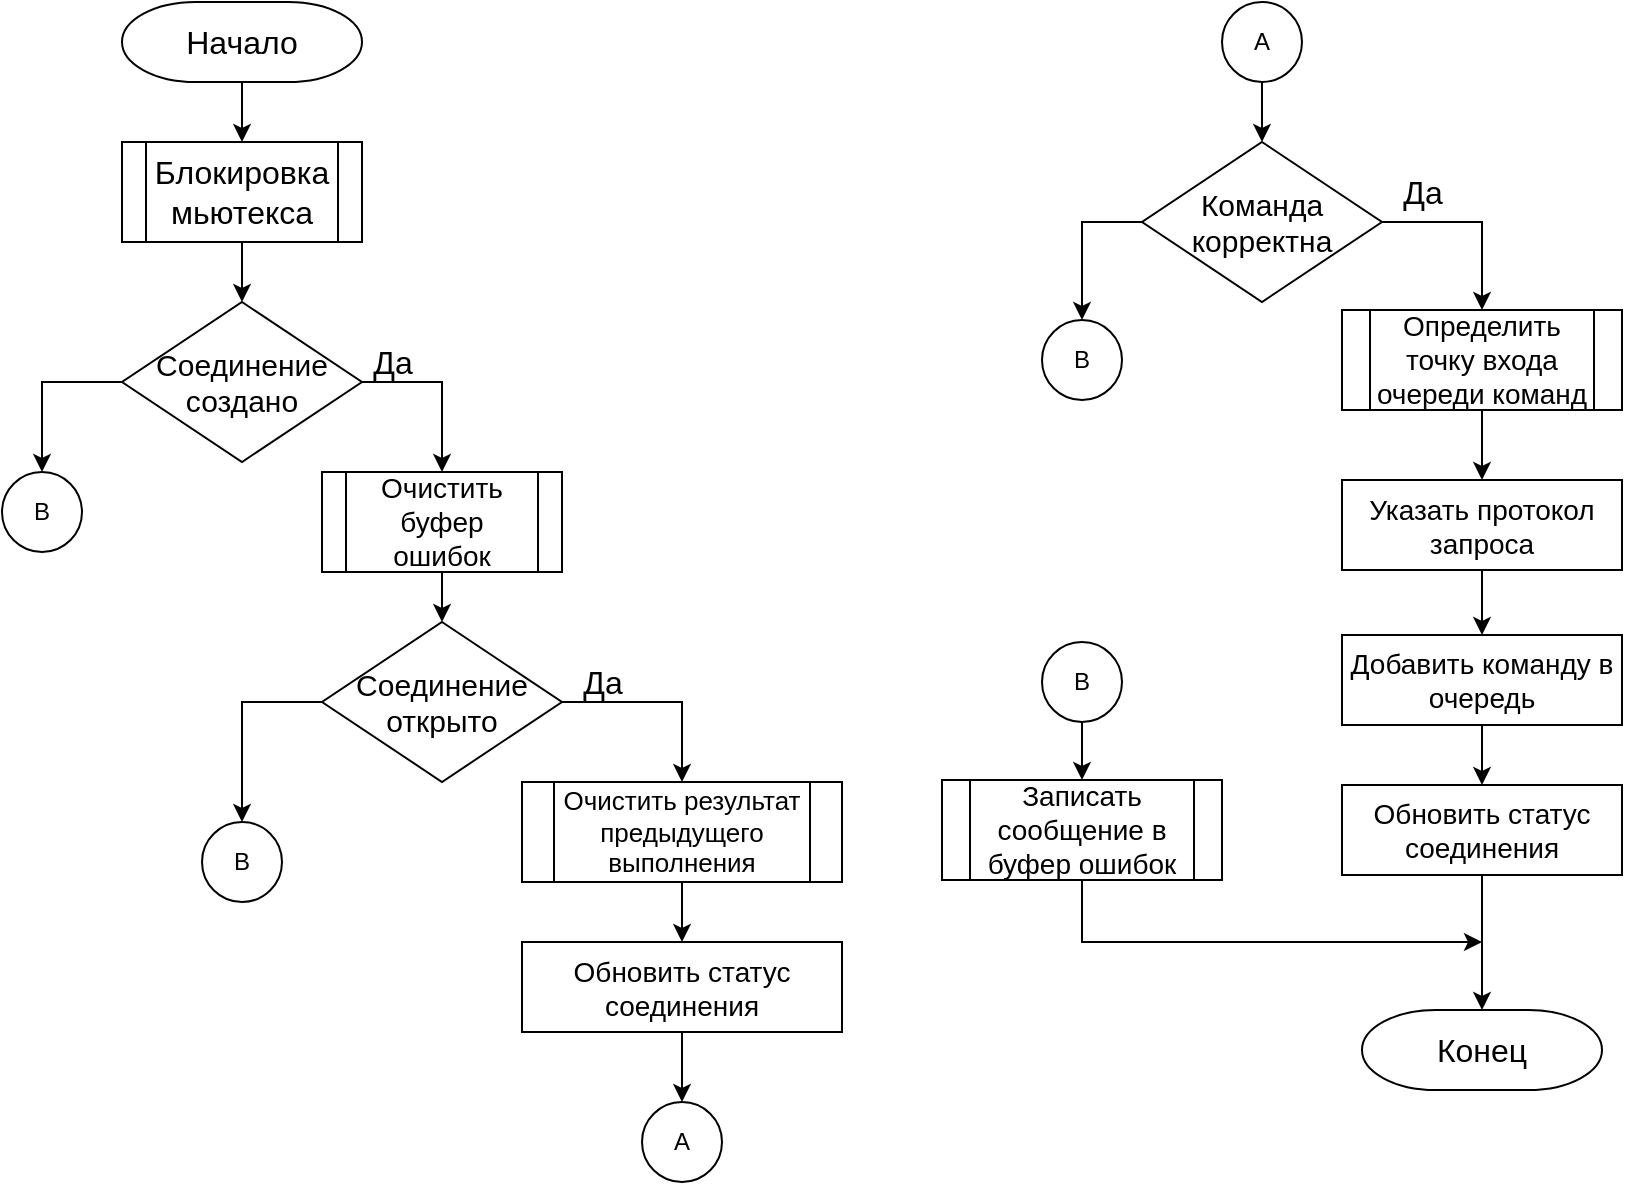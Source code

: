<mxfile version="13.9.9" type="device"><diagram id="a2he11h2Zu4jGaoNK2Ix" name="Страница 1"><mxGraphModel dx="1463" dy="834" grid="1" gridSize="10" guides="1" tooltips="1" connect="1" arrows="1" fold="1" page="1" pageScale="1" pageWidth="827" pageHeight="1169" math="0" shadow="0"><root><mxCell id="0"/><mxCell id="1" parent="0"/><mxCell id="LemFToxEVEiaFvEiyyyv-5" style="edgeStyle=orthogonalEdgeStyle;rounded=0;orthogonalLoop=1;jettySize=auto;html=1;exitX=0.5;exitY=1;exitDx=0;exitDy=0;exitPerimeter=0;entryX=0.5;entryY=0;entryDx=0;entryDy=0;" parent="1" source="LemFToxEVEiaFvEiyyyv-1" target="LemFToxEVEiaFvEiyyyv-4" edge="1"><mxGeometry relative="1" as="geometry"/></mxCell><mxCell id="LemFToxEVEiaFvEiyyyv-1" value="&lt;font style=&quot;font-size: 16px&quot;&gt;Начало&lt;/font&gt;" style="strokeWidth=1;html=1;shape=mxgraph.flowchart.terminator;whiteSpace=wrap;" parent="1" vertex="1"><mxGeometry x="160" y="40" width="120" height="40" as="geometry"/></mxCell><mxCell id="LemFToxEVEiaFvEiyyyv-7" style="edgeStyle=orthogonalEdgeStyle;rounded=0;orthogonalLoop=1;jettySize=auto;html=1;exitX=0.5;exitY=1;exitDx=0;exitDy=0;entryX=0.5;entryY=0;entryDx=0;entryDy=0;entryPerimeter=0;" parent="1" source="LemFToxEVEiaFvEiyyyv-4" target="LemFToxEVEiaFvEiyyyv-6" edge="1"><mxGeometry relative="1" as="geometry"/></mxCell><mxCell id="LemFToxEVEiaFvEiyyyv-4" value="&lt;font style=&quot;font-size: 16px&quot;&gt;Блокировка мьютекса&lt;/font&gt;" style="shape=process;whiteSpace=wrap;html=1;backgroundOutline=1;rounded=0;strokeWidth=1;" parent="1" vertex="1"><mxGeometry x="160" y="110" width="120" height="50" as="geometry"/></mxCell><mxCell id="LemFToxEVEiaFvEiyyyv-10" style="edgeStyle=orthogonalEdgeStyle;rounded=0;orthogonalLoop=1;jettySize=auto;html=1;exitX=0;exitY=0.5;exitDx=0;exitDy=0;exitPerimeter=0;entryX=0.5;entryY=0;entryDx=0;entryDy=0;" parent="1" source="LemFToxEVEiaFvEiyyyv-6" target="LemFToxEVEiaFvEiyyyv-9" edge="1"><mxGeometry relative="1" as="geometry"/></mxCell><mxCell id="LemFToxEVEiaFvEiyyyv-12" style="edgeStyle=orthogonalEdgeStyle;rounded=0;orthogonalLoop=1;jettySize=auto;html=1;exitX=1;exitY=0.5;exitDx=0;exitDy=0;exitPerimeter=0;entryX=0.5;entryY=0;entryDx=0;entryDy=0;" parent="1" source="LemFToxEVEiaFvEiyyyv-6" target="LemFToxEVEiaFvEiyyyv-11" edge="1"><mxGeometry relative="1" as="geometry"/></mxCell><mxCell id="LemFToxEVEiaFvEiyyyv-6" value="&lt;font style=&quot;font-size: 15px&quot;&gt;Соединение &lt;br&gt;создано&lt;/font&gt;" style="strokeWidth=1;html=1;shape=mxgraph.flowchart.decision;whiteSpace=wrap;rounded=0;" parent="1" vertex="1"><mxGeometry x="160" y="190" width="120" height="80" as="geometry"/></mxCell><mxCell id="LemFToxEVEiaFvEiyyyv-9" value="B" style="ellipse;whiteSpace=wrap;html=1;aspect=fixed;rounded=0;strokeWidth=1;" parent="1" vertex="1"><mxGeometry x="100" y="275" width="40" height="40" as="geometry"/></mxCell><mxCell id="LemFToxEVEiaFvEiyyyv-15" style="edgeStyle=orthogonalEdgeStyle;rounded=0;orthogonalLoop=1;jettySize=auto;html=1;exitX=0.5;exitY=1;exitDx=0;exitDy=0;entryX=0.5;entryY=0;entryDx=0;entryDy=0;entryPerimeter=0;" parent="1" source="LemFToxEVEiaFvEiyyyv-11" target="LemFToxEVEiaFvEiyyyv-14" edge="1"><mxGeometry relative="1" as="geometry"/></mxCell><mxCell id="LemFToxEVEiaFvEiyyyv-11" value="&lt;font style=&quot;font-size: 14px&quot;&gt;Очистить буфер ошибок&lt;/font&gt;" style="shape=process;whiteSpace=wrap;html=1;backgroundOutline=1;rounded=0;strokeWidth=1;" parent="1" vertex="1"><mxGeometry x="260" y="275" width="120" height="50" as="geometry"/></mxCell><mxCell id="LemFToxEVEiaFvEiyyyv-13" value="&lt;font style=&quot;font-size: 16px&quot;&gt;Да&lt;/font&gt;" style="text;html=1;align=center;verticalAlign=middle;resizable=0;points=[];autosize=1;" parent="1" vertex="1"><mxGeometry x="275" y="210" width="40" height="20" as="geometry"/></mxCell><mxCell id="LemFToxEVEiaFvEiyyyv-26" style="edgeStyle=orthogonalEdgeStyle;rounded=0;orthogonalLoop=1;jettySize=auto;html=1;exitX=0;exitY=0.5;exitDx=0;exitDy=0;exitPerimeter=0;entryX=0.5;entryY=0;entryDx=0;entryDy=0;" parent="1" source="LemFToxEVEiaFvEiyyyv-14" target="LemFToxEVEiaFvEiyyyv-25" edge="1"><mxGeometry relative="1" as="geometry"/></mxCell><mxCell id="s7dE0I-20HVkc_vtpToa-1" style="edgeStyle=orthogonalEdgeStyle;rounded=0;orthogonalLoop=1;jettySize=auto;html=1;exitX=1;exitY=0.5;exitDx=0;exitDy=0;exitPerimeter=0;entryX=0.5;entryY=0;entryDx=0;entryDy=0;" parent="1" source="LemFToxEVEiaFvEiyyyv-14" target="LemFToxEVEiaFvEiyyyv-31" edge="1"><mxGeometry relative="1" as="geometry"/></mxCell><mxCell id="LemFToxEVEiaFvEiyyyv-14" value="&lt;font style=&quot;font-size: 15px&quot;&gt;Соединение &lt;br&gt;открыто&lt;/font&gt;" style="strokeWidth=1;html=1;shape=mxgraph.flowchart.decision;whiteSpace=wrap;rounded=0;" parent="1" vertex="1"><mxGeometry x="260" y="350" width="120" height="80" as="geometry"/></mxCell><mxCell id="LemFToxEVEiaFvEiyyyv-21" value="&lt;font style=&quot;font-size: 16px&quot;&gt;Да&lt;/font&gt;" style="text;html=1;align=center;verticalAlign=middle;resizable=0;points=[];autosize=1;" parent="1" vertex="1"><mxGeometry x="380" y="370" width="40" height="20" as="geometry"/></mxCell><mxCell id="LemFToxEVEiaFvEiyyyv-25" value="B" style="ellipse;whiteSpace=wrap;html=1;aspect=fixed;rounded=0;strokeWidth=1;" parent="1" vertex="1"><mxGeometry x="200" y="450" width="40" height="40" as="geometry"/></mxCell><mxCell id="s7dE0I-20HVkc_vtpToa-3" style="edgeStyle=orthogonalEdgeStyle;rounded=0;orthogonalLoop=1;jettySize=auto;html=1;exitX=0.5;exitY=1;exitDx=0;exitDy=0;entryX=0.5;entryY=0;entryDx=0;entryDy=0;" parent="1" source="LemFToxEVEiaFvEiyyyv-31" target="s7dE0I-20HVkc_vtpToa-2" edge="1"><mxGeometry relative="1" as="geometry"/></mxCell><mxCell id="LemFToxEVEiaFvEiyyyv-31" value="&lt;font style=&quot;font-size: 13px&quot;&gt;Очистить результат предыдущего выполнения&lt;/font&gt;" style="shape=process;whiteSpace=wrap;html=1;backgroundOutline=1;rounded=0;strokeWidth=1;" parent="1" vertex="1"><mxGeometry x="360" y="430" width="160" height="50" as="geometry"/></mxCell><mxCell id="s7dE0I-20HVkc_vtpToa-7" style="edgeStyle=orthogonalEdgeStyle;rounded=0;orthogonalLoop=1;jettySize=auto;html=1;exitX=0.5;exitY=1;exitDx=0;exitDy=0;entryX=0.5;entryY=0;entryDx=0;entryDy=0;entryPerimeter=0;" parent="1" source="LemFToxEVEiaFvEiyyyv-35" target="LemFToxEVEiaFvEiyyyv-37" edge="1"><mxGeometry relative="1" as="geometry"/></mxCell><mxCell id="LemFToxEVEiaFvEiyyyv-35" value="A" style="ellipse;whiteSpace=wrap;html=1;aspect=fixed;rounded=0;strokeWidth=1;" parent="1" vertex="1"><mxGeometry x="710" y="40" width="40" height="40" as="geometry"/></mxCell><mxCell id="LemFToxEVEiaFvEiyyyv-39" style="edgeStyle=orthogonalEdgeStyle;rounded=0;orthogonalLoop=1;jettySize=auto;html=1;exitX=0;exitY=0.5;exitDx=0;exitDy=0;exitPerimeter=0;entryX=0.5;entryY=0;entryDx=0;entryDy=0;" parent="1" source="LemFToxEVEiaFvEiyyyv-37" target="LemFToxEVEiaFvEiyyyv-40" edge="1"><mxGeometry relative="1" as="geometry"><mxPoint x="640" y="350" as="targetPoint"/></mxGeometry></mxCell><mxCell id="LemFToxEVEiaFvEiyyyv-44" style="edgeStyle=orthogonalEdgeStyle;rounded=0;orthogonalLoop=1;jettySize=auto;html=1;exitX=1;exitY=0.5;exitDx=0;exitDy=0;exitPerimeter=0;entryX=0.5;entryY=0;entryDx=0;entryDy=0;" parent="1" source="LemFToxEVEiaFvEiyyyv-37" target="LemFToxEVEiaFvEiyyyv-45" edge="1"><mxGeometry relative="1" as="geometry"><mxPoint x="840" y="360" as="targetPoint"/></mxGeometry></mxCell><mxCell id="LemFToxEVEiaFvEiyyyv-37" value="&lt;span style=&quot;font-size: 15px&quot;&gt;Команда корректна&lt;/span&gt;" style="strokeWidth=1;html=1;shape=mxgraph.flowchart.decision;whiteSpace=wrap;rounded=0;" parent="1" vertex="1"><mxGeometry x="670" y="110" width="120" height="80" as="geometry"/></mxCell><mxCell id="LemFToxEVEiaFvEiyyyv-40" value="B" style="ellipse;whiteSpace=wrap;html=1;aspect=fixed;rounded=0;strokeWidth=1;" parent="1" vertex="1"><mxGeometry x="620" y="199" width="40" height="40" as="geometry"/></mxCell><mxCell id="s7dE0I-20HVkc_vtpToa-9" style="edgeStyle=orthogonalEdgeStyle;rounded=0;orthogonalLoop=1;jettySize=auto;html=1;exitX=0.5;exitY=1;exitDx=0;exitDy=0;entryX=0.5;entryY=0;entryDx=0;entryDy=0;" parent="1" source="LemFToxEVEiaFvEiyyyv-45" target="SIBhmC5fLHOl5e59MXEq-1" edge="1"><mxGeometry relative="1" as="geometry"/></mxCell><mxCell id="LemFToxEVEiaFvEiyyyv-45" value="&lt;font style=&quot;font-size: 14px&quot;&gt;Определить точку входа очереди команд&lt;/font&gt;" style="shape=process;whiteSpace=wrap;html=1;backgroundOutline=1;rounded=0;strokeWidth=1;" parent="1" vertex="1"><mxGeometry x="770" y="194" width="140" height="50" as="geometry"/></mxCell><mxCell id="s7dE0I-20HVkc_vtpToa-10" style="edgeStyle=orthogonalEdgeStyle;rounded=0;orthogonalLoop=1;jettySize=auto;html=1;exitX=0.5;exitY=1;exitDx=0;exitDy=0;entryX=0.5;entryY=0;entryDx=0;entryDy=0;" parent="1" source="SIBhmC5fLHOl5e59MXEq-1" target="SIBhmC5fLHOl5e59MXEq-2" edge="1"><mxGeometry relative="1" as="geometry"/></mxCell><mxCell id="SIBhmC5fLHOl5e59MXEq-1" value="&lt;font style=&quot;font-size: 14px&quot;&gt;Указать протокол запроса&lt;/font&gt;" style="rounded=0;whiteSpace=wrap;html=1;strokeWidth=1;" parent="1" vertex="1"><mxGeometry x="770" y="279" width="140" height="45" as="geometry"/></mxCell><mxCell id="s7dE0I-20HVkc_vtpToa-12" style="edgeStyle=orthogonalEdgeStyle;rounded=0;orthogonalLoop=1;jettySize=auto;html=1;exitX=0.5;exitY=1;exitDx=0;exitDy=0;entryX=0.5;entryY=0;entryDx=0;entryDy=0;" parent="1" source="SIBhmC5fLHOl5e59MXEq-2" target="s7dE0I-20HVkc_vtpToa-11" edge="1"><mxGeometry relative="1" as="geometry"/></mxCell><mxCell id="SIBhmC5fLHOl5e59MXEq-2" value="&lt;font style=&quot;font-size: 14px&quot;&gt;Добавить команду в очередь&lt;/font&gt;" style="rounded=0;whiteSpace=wrap;html=1;strokeWidth=1;" parent="1" vertex="1"><mxGeometry x="770" y="356.5" width="140" height="45" as="geometry"/></mxCell><mxCell id="s7dE0I-20HVkc_vtpToa-5" style="edgeStyle=orthogonalEdgeStyle;rounded=0;orthogonalLoop=1;jettySize=auto;html=1;exitX=0.5;exitY=1;exitDx=0;exitDy=0;entryX=0.5;entryY=0;entryDx=0;entryDy=0;" parent="1" source="s7dE0I-20HVkc_vtpToa-2" target="s7dE0I-20HVkc_vtpToa-4" edge="1"><mxGeometry relative="1" as="geometry"/></mxCell><mxCell id="s7dE0I-20HVkc_vtpToa-2" value="&lt;font style=&quot;font-size: 14px&quot;&gt;Обновить статус соединения&lt;/font&gt;" style="rounded=0;whiteSpace=wrap;html=1;strokeWidth=1;" parent="1" vertex="1"><mxGeometry x="360" y="510" width="160" height="45" as="geometry"/></mxCell><mxCell id="s7dE0I-20HVkc_vtpToa-4" value="A" style="ellipse;whiteSpace=wrap;html=1;aspect=fixed;rounded=0;strokeWidth=1;" parent="1" vertex="1"><mxGeometry x="420" y="590" width="40" height="40" as="geometry"/></mxCell><mxCell id="s7dE0I-20HVkc_vtpToa-8" value="&lt;font style=&quot;font-size: 16px&quot;&gt;Да&lt;/font&gt;" style="text;html=1;align=center;verticalAlign=middle;resizable=0;points=[];autosize=1;" parent="1" vertex="1"><mxGeometry x="790" y="125" width="40" height="20" as="geometry"/></mxCell><mxCell id="s7dE0I-20HVkc_vtpToa-14" style="edgeStyle=orthogonalEdgeStyle;rounded=0;orthogonalLoop=1;jettySize=auto;html=1;exitX=0.5;exitY=1;exitDx=0;exitDy=0;entryX=0.5;entryY=0;entryDx=0;entryDy=0;entryPerimeter=0;" parent="1" source="s7dE0I-20HVkc_vtpToa-11" target="s7dE0I-20HVkc_vtpToa-13" edge="1"><mxGeometry relative="1" as="geometry"/></mxCell><mxCell id="s7dE0I-20HVkc_vtpToa-11" value="&lt;font style=&quot;font-size: 14px&quot;&gt;Обновить статус соединения&lt;/font&gt;" style="rounded=0;whiteSpace=wrap;html=1;strokeWidth=1;" parent="1" vertex="1"><mxGeometry x="770" y="431.5" width="140" height="45" as="geometry"/></mxCell><mxCell id="s7dE0I-20HVkc_vtpToa-13" value="&lt;font style=&quot;font-size: 16px&quot;&gt;Конец&lt;/font&gt;" style="strokeWidth=1;html=1;shape=mxgraph.flowchart.terminator;whiteSpace=wrap;" parent="1" vertex="1"><mxGeometry x="780" y="544" width="120" height="40" as="geometry"/></mxCell><mxCell id="s7dE0I-20HVkc_vtpToa-17" style="edgeStyle=orthogonalEdgeStyle;rounded=0;orthogonalLoop=1;jettySize=auto;html=1;exitX=0.5;exitY=1;exitDx=0;exitDy=0;entryX=0.5;entryY=0;entryDx=0;entryDy=0;" parent="1" source="s7dE0I-20HVkc_vtpToa-15" target="s7dE0I-20HVkc_vtpToa-16" edge="1"><mxGeometry relative="1" as="geometry"/></mxCell><mxCell id="s7dE0I-20HVkc_vtpToa-15" value="B" style="ellipse;whiteSpace=wrap;html=1;aspect=fixed;rounded=0;strokeWidth=1;" parent="1" vertex="1"><mxGeometry x="620" y="360" width="40" height="40" as="geometry"/></mxCell><mxCell id="s7dE0I-20HVkc_vtpToa-18" style="edgeStyle=orthogonalEdgeStyle;rounded=0;orthogonalLoop=1;jettySize=auto;html=1;exitX=0.5;exitY=1;exitDx=0;exitDy=0;" parent="1" source="s7dE0I-20HVkc_vtpToa-16" edge="1"><mxGeometry relative="1" as="geometry"><mxPoint x="840" y="510" as="targetPoint"/><Array as="points"><mxPoint x="640" y="510"/></Array></mxGeometry></mxCell><mxCell id="s7dE0I-20HVkc_vtpToa-16" value="&lt;font style=&quot;font-size: 14px&quot;&gt;Записать сообщение в буфер ошибок&lt;/font&gt;" style="shape=process;whiteSpace=wrap;html=1;backgroundOutline=1;rounded=0;strokeWidth=1;" parent="1" vertex="1"><mxGeometry x="570" y="429" width="140" height="50" as="geometry"/></mxCell></root></mxGraphModel></diagram></mxfile>